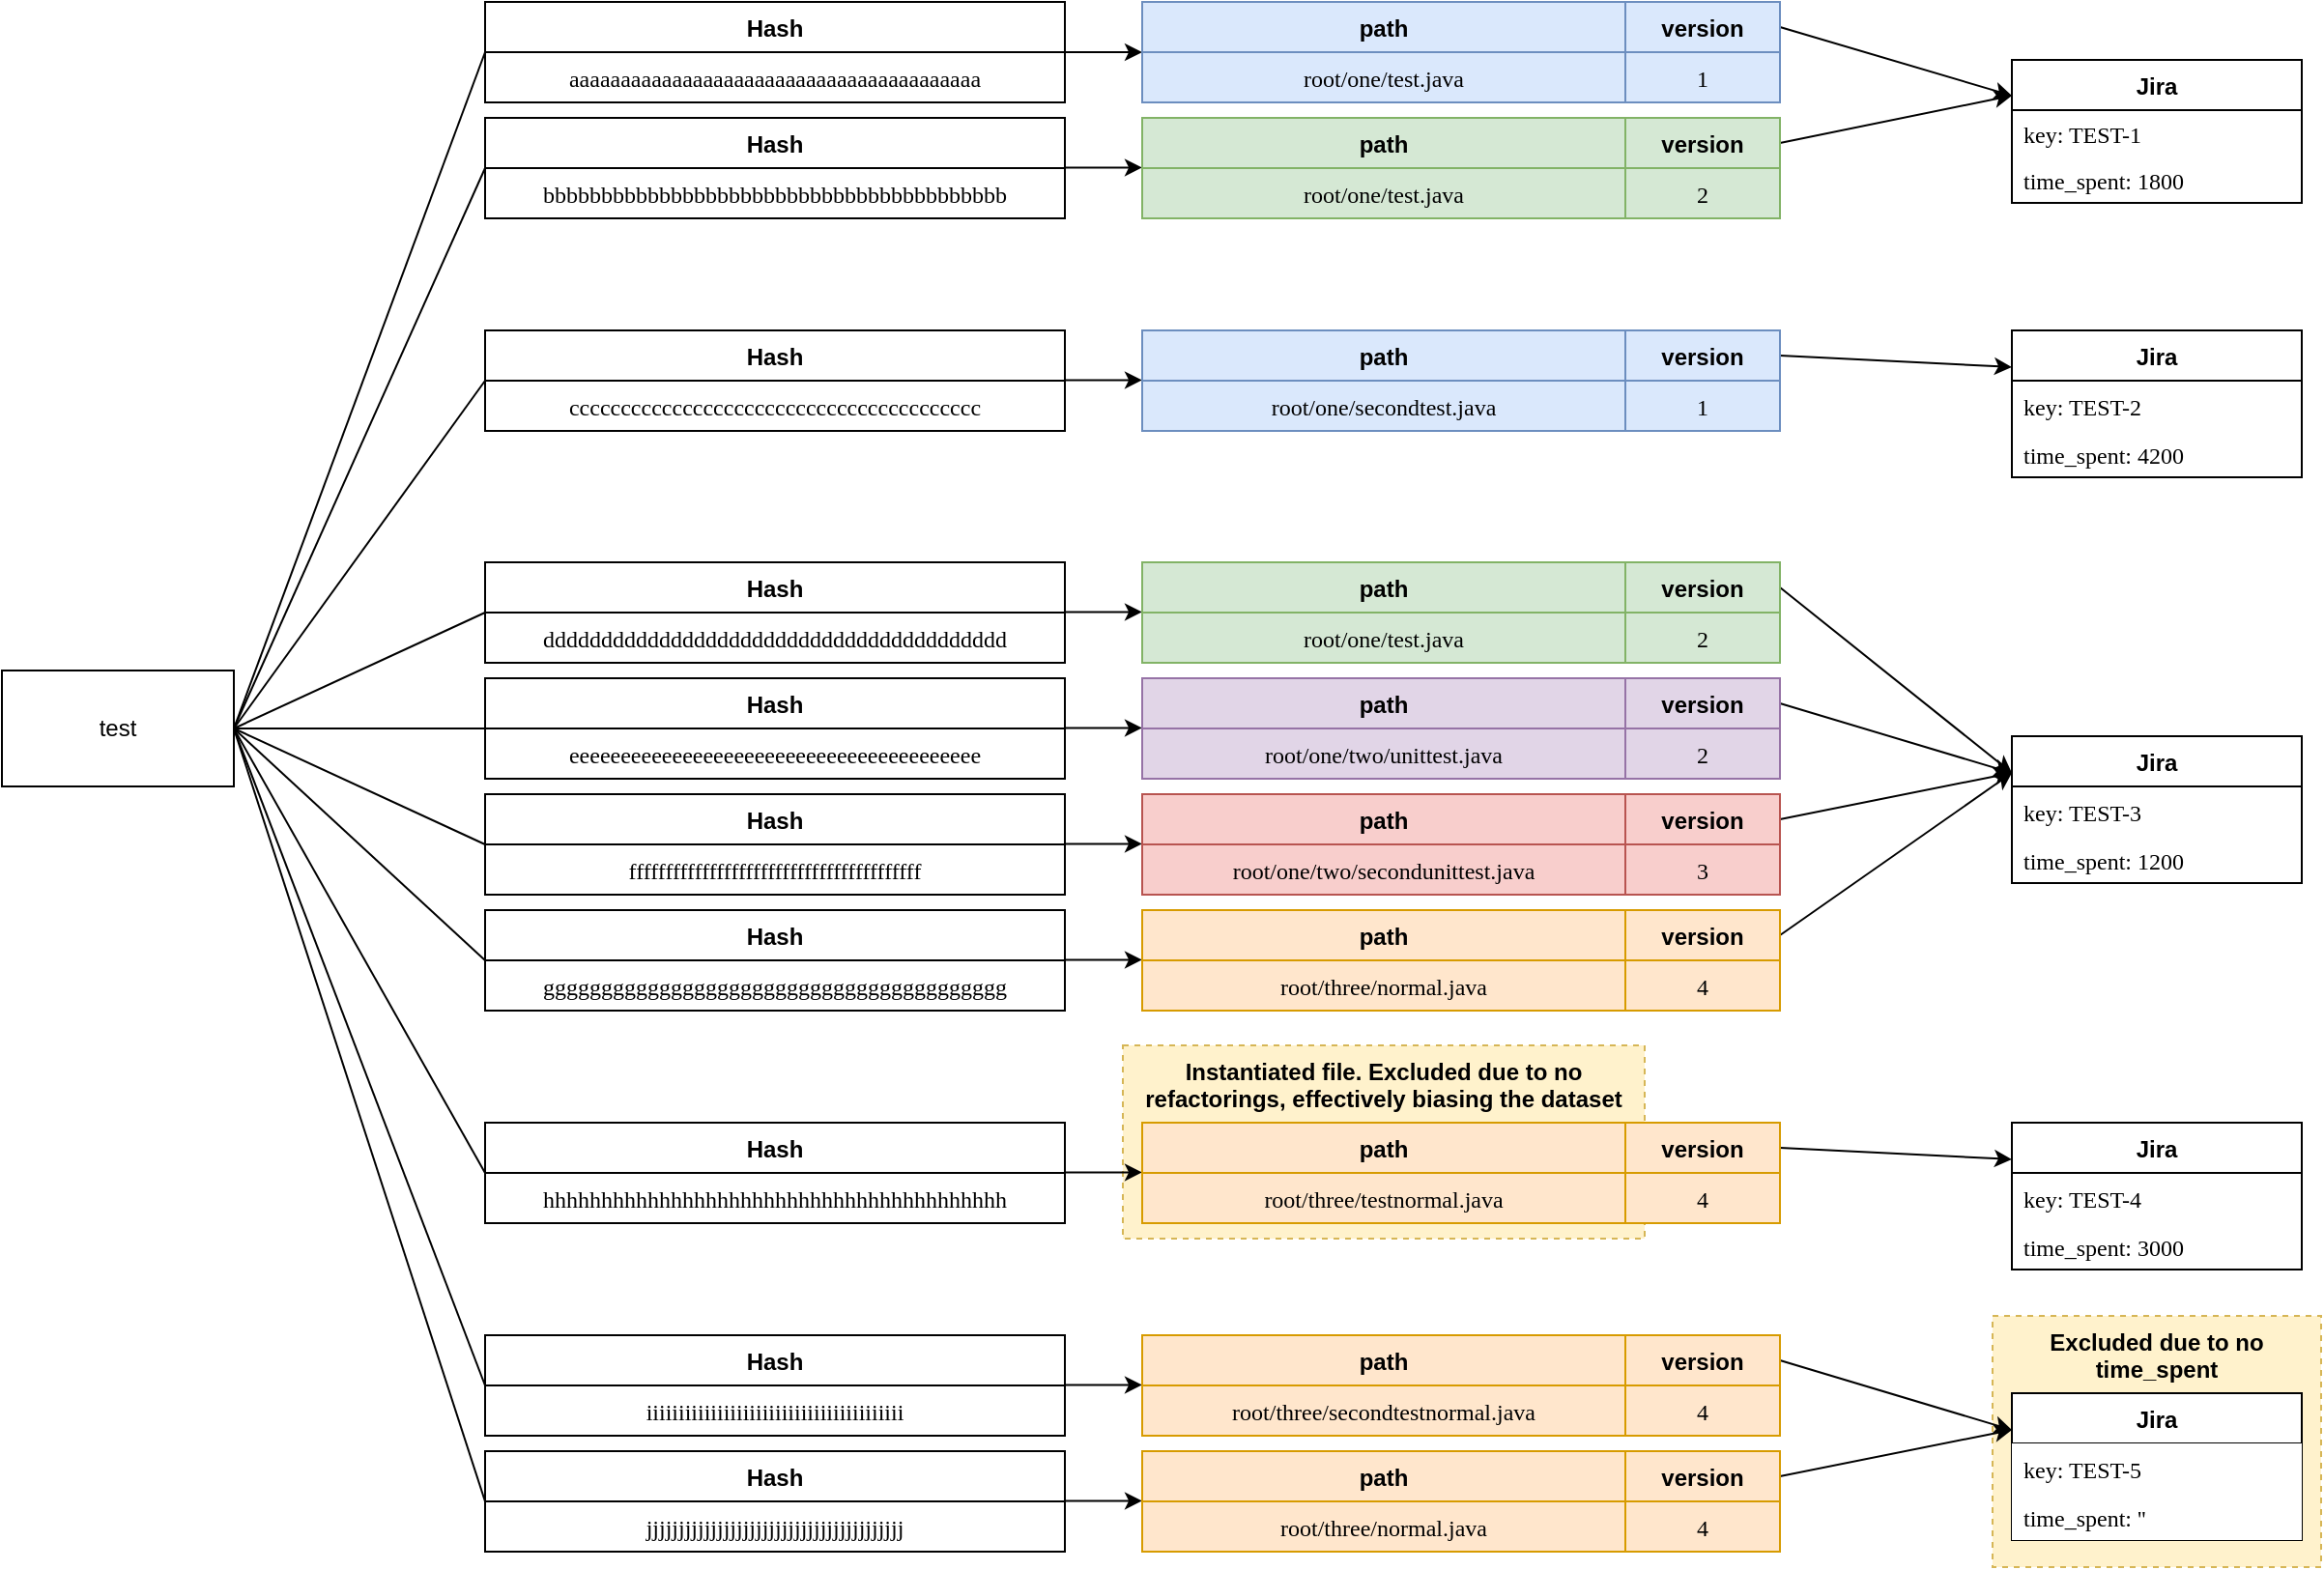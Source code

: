 <mxfile version="15.7.3" type="device"><diagram id="1tXlrHut49Q7dncMnTPr" name="Page-1"><mxGraphModel dx="1178" dy="727" grid="1" gridSize="10" guides="1" tooltips="1" connect="1" arrows="1" fold="1" page="1" pageScale="1" pageWidth="850" pageHeight="1100" math="0" shadow="0"><root><mxCell id="0"/><mxCell id="1" parent="0"/><mxCell id="xzhzoaCqUGkXAWur-N85-2" value="Excluded due to no time_spent" style="rounded=0;whiteSpace=wrap;html=1;fillColor=#FFF2CC;strokeColor=#d6b656;dashed=1;align=center;verticalAlign=top;fontStyle=1" parent="1" vertex="1"><mxGeometry x="1070" y="720" width="170" height="130" as="geometry"/></mxCell><mxCell id="r7bZkNJARgou0u0egtu1-1" value="Hash" style="swimlane;fontStyle=1;align=center;verticalAlign=top;childLayout=stackLayout;horizontal=1;startSize=26;horizontalStack=0;resizeParent=1;resizeParentMax=0;resizeLast=0;collapsible=1;marginBottom=0;fontFamily=Helvetica;" parent="1" vertex="1"><mxGeometry x="290" y="40" width="300" height="52" as="geometry"/></mxCell><mxCell id="r7bZkNJARgou0u0egtu1-2" value="aaaaaaaaaaaaaaaaaaaaaaaaaaaaaaaaaaaaaaaa" style="text;strokeColor=none;fillColor=none;align=center;verticalAlign=top;spacingLeft=4;spacingRight=4;overflow=hidden;rotatable=0;points=[[0,0.5],[1,0.5]];portConstraint=eastwest;fontFamily=Lucida Console;" parent="r7bZkNJARgou0u0egtu1-1" vertex="1"><mxGeometry y="26" width="300" height="26" as="geometry"/></mxCell><mxCell id="r7bZkNJARgou0u0egtu1-5" value="Hash" style="swimlane;fontStyle=1;align=center;verticalAlign=top;childLayout=stackLayout;horizontal=1;startSize=26;horizontalStack=0;resizeParent=1;resizeParentMax=0;resizeLast=0;collapsible=1;marginBottom=0;fontFamily=Helvetica;" parent="1" vertex="1"><mxGeometry x="290" y="100" width="300" height="52" as="geometry"/></mxCell><mxCell id="r7bZkNJARgou0u0egtu1-6" value="bbbbbbbbbbbbbbbbbbbbbbbbbbbbbbbbbbbbbbbb" style="text;strokeColor=none;fillColor=none;align=center;verticalAlign=top;spacingLeft=4;spacingRight=4;overflow=hidden;rotatable=0;points=[[0,0.5],[1,0.5]];portConstraint=eastwest;fontFamily=Lucida Console;" parent="r7bZkNJARgou0u0egtu1-5" vertex="1"><mxGeometry y="26" width="300" height="26" as="geometry"/></mxCell><mxCell id="r7bZkNJARgou0u0egtu1-7" value="Hash" style="swimlane;fontStyle=1;align=center;verticalAlign=top;childLayout=stackLayout;horizontal=1;startSize=26;horizontalStack=0;resizeParent=1;resizeParentMax=0;resizeLast=0;collapsible=1;marginBottom=0;fontFamily=Helvetica;" parent="1" vertex="1"><mxGeometry x="290" y="210" width="300" height="52" as="geometry"/></mxCell><mxCell id="r7bZkNJARgou0u0egtu1-8" value="cccccccccccccccccccccccccccccccccccccccc" style="text;strokeColor=none;fillColor=none;align=center;verticalAlign=top;spacingLeft=4;spacingRight=4;overflow=hidden;rotatable=0;points=[[0,0.5],[1,0.5]];portConstraint=eastwest;fontFamily=Lucida Console;" parent="r7bZkNJARgou0u0egtu1-7" vertex="1"><mxGeometry y="26" width="300" height="26" as="geometry"/></mxCell><mxCell id="r7bZkNJARgou0u0egtu1-9" value="Hash" style="swimlane;fontStyle=1;align=center;verticalAlign=top;childLayout=stackLayout;horizontal=1;startSize=26;horizontalStack=0;resizeParent=1;resizeParentMax=0;resizeLast=0;collapsible=1;marginBottom=0;fontFamily=Helvetica;" parent="1" vertex="1"><mxGeometry x="290" y="330" width="300" height="52" as="geometry"/></mxCell><mxCell id="r7bZkNJARgou0u0egtu1-10" value="dddddddddddddddddddddddddddddddddddddddd" style="text;strokeColor=none;fillColor=none;align=center;verticalAlign=top;spacingLeft=4;spacingRight=4;overflow=hidden;rotatable=0;points=[[0,0.5],[1,0.5]];portConstraint=eastwest;fontFamily=Lucida Console;" parent="r7bZkNJARgou0u0egtu1-9" vertex="1"><mxGeometry y="26" width="300" height="26" as="geometry"/></mxCell><mxCell id="r7bZkNJARgou0u0egtu1-11" value="Hash" style="swimlane;fontStyle=1;align=center;verticalAlign=top;childLayout=stackLayout;horizontal=1;startSize=26;horizontalStack=0;resizeParent=1;resizeParentMax=0;resizeLast=0;collapsible=1;marginBottom=0;fontFamily=Helvetica;" parent="1" vertex="1"><mxGeometry x="290" y="390" width="300" height="52" as="geometry"/></mxCell><mxCell id="r7bZkNJARgou0u0egtu1-12" value="eeeeeeeeeeeeeeeeeeeeeeeeeeeeeeeeeeeeeeee" style="text;strokeColor=none;fillColor=none;align=center;verticalAlign=top;spacingLeft=4;spacingRight=4;overflow=hidden;rotatable=0;points=[[0,0.5],[1,0.5]];portConstraint=eastwest;fontFamily=Lucida Console;" parent="r7bZkNJARgou0u0egtu1-11" vertex="1"><mxGeometry y="26" width="300" height="26" as="geometry"/></mxCell><mxCell id="r7bZkNJARgou0u0egtu1-13" value="Hash" style="swimlane;fontStyle=1;align=center;verticalAlign=top;childLayout=stackLayout;horizontal=1;startSize=26;horizontalStack=0;resizeParent=1;resizeParentMax=0;resizeLast=0;collapsible=1;marginBottom=0;fontFamily=Helvetica;" parent="1" vertex="1"><mxGeometry x="290" y="450" width="300" height="52" as="geometry"/></mxCell><mxCell id="r7bZkNJARgou0u0egtu1-14" value="ffffffffffffffffffffffffffffffffffffffff" style="text;strokeColor=none;fillColor=none;align=center;verticalAlign=top;spacingLeft=4;spacingRight=4;overflow=hidden;rotatable=0;points=[[0,0.5],[1,0.5]];portConstraint=eastwest;fontFamily=Lucida Console;" parent="r7bZkNJARgou0u0egtu1-13" vertex="1"><mxGeometry y="26" width="300" height="26" as="geometry"/></mxCell><mxCell id="r7bZkNJARgou0u0egtu1-15" value="Hash" style="swimlane;fontStyle=1;align=center;verticalAlign=top;childLayout=stackLayout;horizontal=1;startSize=26;horizontalStack=0;resizeParent=1;resizeParentMax=0;resizeLast=0;collapsible=1;marginBottom=0;fontFamily=Helvetica;" parent="1" vertex="1"><mxGeometry x="290" y="510" width="300" height="52" as="geometry"/></mxCell><mxCell id="r7bZkNJARgou0u0egtu1-16" value="gggggggggggggggggggggggggggggggggggggggg" style="text;strokeColor=none;fillColor=none;align=center;verticalAlign=top;spacingLeft=4;spacingRight=4;overflow=hidden;rotatable=0;points=[[0,0.5],[1,0.5]];portConstraint=eastwest;fontFamily=Lucida Console;" parent="r7bZkNJARgou0u0egtu1-15" vertex="1"><mxGeometry y="26" width="300" height="26" as="geometry"/></mxCell><mxCell id="r7bZkNJARgou0u0egtu1-17" value="Hash" style="swimlane;fontStyle=1;align=center;verticalAlign=top;childLayout=stackLayout;horizontal=1;startSize=26;horizontalStack=0;resizeParent=1;resizeParentMax=0;resizeLast=0;collapsible=1;marginBottom=0;fontFamily=Helvetica;" parent="1" vertex="1"><mxGeometry x="290" y="620" width="300" height="52" as="geometry"/></mxCell><mxCell id="r7bZkNJARgou0u0egtu1-18" value="hhhhhhhhhhhhhhhhhhhhhhhhhhhhhhhhhhhhhhhh" style="text;strokeColor=none;fillColor=none;align=center;verticalAlign=top;spacingLeft=4;spacingRight=4;overflow=hidden;rotatable=0;points=[[0,0.5],[1,0.5]];portConstraint=eastwest;fontFamily=Lucida Console;" parent="r7bZkNJARgou0u0egtu1-17" vertex="1"><mxGeometry y="26" width="300" height="26" as="geometry"/></mxCell><mxCell id="r7bZkNJARgou0u0egtu1-19" value="Hash" style="swimlane;fontStyle=1;align=center;verticalAlign=top;childLayout=stackLayout;horizontal=1;startSize=26;horizontalStack=0;resizeParent=1;resizeParentMax=0;resizeLast=0;collapsible=1;marginBottom=0;fontFamily=Helvetica;" parent="1" vertex="1"><mxGeometry x="290" y="730" width="300" height="52" as="geometry"/></mxCell><mxCell id="r7bZkNJARgou0u0egtu1-20" value="iiiiiiiiiiiiiiiiiiiiiiiiiiiiiiiiiiiiiiii" style="text;strokeColor=none;fillColor=none;align=center;verticalAlign=top;spacingLeft=4;spacingRight=4;overflow=hidden;rotatable=0;points=[[0,0.5],[1,0.5]];portConstraint=eastwest;fontFamily=Lucida Console;" parent="r7bZkNJARgou0u0egtu1-19" vertex="1"><mxGeometry y="26" width="300" height="26" as="geometry"/></mxCell><mxCell id="r7bZkNJARgou0u0egtu1-21" value="Hash" style="swimlane;fontStyle=1;align=center;verticalAlign=top;childLayout=stackLayout;horizontal=1;startSize=26;horizontalStack=0;resizeParent=1;resizeParentMax=0;resizeLast=0;collapsible=1;marginBottom=0;fontFamily=Helvetica;" parent="1" vertex="1"><mxGeometry x="290" y="790" width="300" height="52" as="geometry"/></mxCell><mxCell id="r7bZkNJARgou0u0egtu1-22" value="jjjjjjjjjjjjjjjjjjjjjjjjjjjjjjjjjjjjjjjj" style="text;strokeColor=none;fillColor=none;align=center;verticalAlign=top;spacingLeft=4;spacingRight=4;overflow=hidden;rotatable=0;points=[[0,0.5],[1,0.5]];portConstraint=eastwest;fontFamily=Lucida Console;" parent="r7bZkNJARgou0u0egtu1-21" vertex="1"><mxGeometry y="26" width="300" height="26" as="geometry"/></mxCell><mxCell id="r7bZkNJARgou0u0egtu1-23" value="test" style="rounded=0;whiteSpace=wrap;html=1;fontFamily=Helvetica;" parent="1" vertex="1"><mxGeometry x="40" y="386" width="120" height="60" as="geometry"/></mxCell><mxCell id="r7bZkNJARgou0u0egtu1-24" value="" style="endArrow=none;html=1;rounded=0;fontFamily=Helvetica;entryX=0;entryY=0.5;entryDx=0;entryDy=0;exitX=1;exitY=0.5;exitDx=0;exitDy=0;" parent="1" source="r7bZkNJARgou0u0egtu1-23" target="r7bZkNJARgou0u0egtu1-1" edge="1"><mxGeometry width="50" height="50" relative="1" as="geometry"><mxPoint x="150" y="300" as="sourcePoint"/><mxPoint x="200" y="250" as="targetPoint"/></mxGeometry></mxCell><mxCell id="r7bZkNJARgou0u0egtu1-25" value="" style="endArrow=none;html=1;rounded=0;fontFamily=Helvetica;exitX=1;exitY=0.5;exitDx=0;exitDy=0;entryX=0;entryY=0.5;entryDx=0;entryDy=0;" parent="1" source="r7bZkNJARgou0u0egtu1-23" target="r7bZkNJARgou0u0egtu1-5" edge="1"><mxGeometry width="50" height="50" relative="1" as="geometry"><mxPoint x="160" y="310" as="sourcePoint"/><mxPoint x="270" y="139" as="targetPoint"/></mxGeometry></mxCell><mxCell id="r7bZkNJARgou0u0egtu1-26" value="" style="endArrow=none;html=1;rounded=0;fontFamily=Helvetica;exitX=1;exitY=0.5;exitDx=0;exitDy=0;entryX=0;entryY=0.5;entryDx=0;entryDy=0;" parent="1" source="r7bZkNJARgou0u0egtu1-23" target="r7bZkNJARgou0u0egtu1-7" edge="1"><mxGeometry width="50" height="50" relative="1" as="geometry"><mxPoint x="163" y="322.98" as="sourcePoint"/><mxPoint x="300" y="136" as="targetPoint"/></mxGeometry></mxCell><mxCell id="r7bZkNJARgou0u0egtu1-27" value="" style="endArrow=none;html=1;rounded=0;fontFamily=Helvetica;exitX=1;exitY=0.5;exitDx=0;exitDy=0;entryX=0;entryY=0.5;entryDx=0;entryDy=0;" parent="1" source="r7bZkNJARgou0u0egtu1-23" target="r7bZkNJARgou0u0egtu1-9" edge="1"><mxGeometry width="50" height="50" relative="1" as="geometry"><mxPoint x="160" y="330" as="sourcePoint"/><mxPoint x="300" y="196" as="targetPoint"/></mxGeometry></mxCell><mxCell id="r7bZkNJARgou0u0egtu1-28" value="" style="endArrow=none;html=1;rounded=0;fontFamily=Helvetica;exitX=1;exitY=0.5;exitDx=0;exitDy=0;entryX=0;entryY=0.5;entryDx=0;entryDy=0;" parent="1" source="r7bZkNJARgou0u0egtu1-23" target="r7bZkNJARgou0u0egtu1-11" edge="1"><mxGeometry width="50" height="50" relative="1" as="geometry"><mxPoint x="170" y="340" as="sourcePoint"/><mxPoint x="300" y="256" as="targetPoint"/></mxGeometry></mxCell><mxCell id="r7bZkNJARgou0u0egtu1-29" value="" style="endArrow=none;html=1;rounded=0;fontFamily=Helvetica;exitX=1;exitY=0.5;exitDx=0;exitDy=0;entryX=0;entryY=0.5;entryDx=0;entryDy=0;" parent="1" source="r7bZkNJARgou0u0egtu1-23" target="r7bZkNJARgou0u0egtu1-13" edge="1"><mxGeometry width="50" height="50" relative="1" as="geometry"><mxPoint x="180" y="350" as="sourcePoint"/><mxPoint x="300" y="316" as="targetPoint"/></mxGeometry></mxCell><mxCell id="r7bZkNJARgou0u0egtu1-30" value="" style="endArrow=none;html=1;rounded=0;fontFamily=Helvetica;exitX=1;exitY=0.5;exitDx=0;exitDy=0;entryX=0;entryY=0.5;entryDx=0;entryDy=0;" parent="1" source="r7bZkNJARgou0u0egtu1-23" target="r7bZkNJARgou0u0egtu1-15" edge="1"><mxGeometry width="50" height="50" relative="1" as="geometry"><mxPoint x="190" y="360" as="sourcePoint"/><mxPoint x="300" y="376" as="targetPoint"/></mxGeometry></mxCell><mxCell id="r7bZkNJARgou0u0egtu1-31" value="" style="endArrow=none;html=1;rounded=0;fontFamily=Helvetica;exitX=1;exitY=0.5;exitDx=0;exitDy=0;entryX=0;entryY=0.5;entryDx=0;entryDy=0;" parent="1" source="r7bZkNJARgou0u0egtu1-23" target="r7bZkNJARgou0u0egtu1-17" edge="1"><mxGeometry width="50" height="50" relative="1" as="geometry"><mxPoint x="200" y="370" as="sourcePoint"/><mxPoint x="300" y="436" as="targetPoint"/></mxGeometry></mxCell><mxCell id="r7bZkNJARgou0u0egtu1-32" value="" style="endArrow=none;html=1;rounded=0;fontFamily=Helvetica;exitX=1;exitY=0.5;exitDx=0;exitDy=0;entryX=0;entryY=0.5;entryDx=0;entryDy=0;" parent="1" source="r7bZkNJARgou0u0egtu1-23" target="r7bZkNJARgou0u0egtu1-19" edge="1"><mxGeometry width="50" height="50" relative="1" as="geometry"><mxPoint x="210" y="380" as="sourcePoint"/><mxPoint x="300" y="496" as="targetPoint"/></mxGeometry></mxCell><mxCell id="r7bZkNJARgou0u0egtu1-33" value="" style="endArrow=none;html=1;rounded=0;fontFamily=Helvetica;exitX=1;exitY=0.5;exitDx=0;exitDy=0;entryX=0;entryY=0.5;entryDx=0;entryDy=0;" parent="1" source="r7bZkNJARgou0u0egtu1-23" target="r7bZkNJARgou0u0egtu1-21" edge="1"><mxGeometry width="50" height="50" relative="1" as="geometry"><mxPoint x="220" y="390" as="sourcePoint"/><mxPoint x="300" y="560" as="targetPoint"/></mxGeometry></mxCell><mxCell id="xzhzoaCqUGkXAWur-N85-1" value="Instantiated file. Excluded due to no refactorings, effectively biasing the dataset" style="rounded=0;whiteSpace=wrap;html=1;fillColor=#FFF2CC;strokeColor=#d6b656;dashed=1;align=center;verticalAlign=top;fontStyle=1" parent="1" vertex="1"><mxGeometry x="620" y="580" width="270" height="100" as="geometry"/></mxCell><mxCell id="r7bZkNJARgou0u0egtu1-58" value="" style="endArrow=classic;html=1;rounded=0;fontFamily=Helvetica;entryX=0;entryY=0.5;entryDx=0;entryDy=0;exitX=1;exitY=0.5;exitDx=0;exitDy=0;endFill=1;" parent="1" source="r7bZkNJARgou0u0egtu1-1" target="r7bZkNJARgou0u0egtu1-34" edge="1"><mxGeometry width="50" height="50" relative="1" as="geometry"><mxPoint x="600" y="60" as="sourcePoint"/><mxPoint x="620" y="60" as="targetPoint"/></mxGeometry></mxCell><mxCell id="r7bZkNJARgou0u0egtu1-59" value="" style="endArrow=classic;html=1;rounded=0;fontFamily=Helvetica;entryX=0;entryY=0.5;entryDx=0;entryDy=0;exitX=1;exitY=0.5;exitDx=0;exitDy=0;endFill=1;" parent="1" edge="1"><mxGeometry width="50" height="50" relative="1" as="geometry"><mxPoint x="590" y="125.71" as="sourcePoint"/><mxPoint x="630" y="125.71" as="targetPoint"/></mxGeometry></mxCell><mxCell id="r7bZkNJARgou0u0egtu1-60" value="" style="endArrow=classic;html=1;rounded=0;fontFamily=Helvetica;entryX=0;entryY=0.5;entryDx=0;entryDy=0;exitX=1;exitY=0.5;exitDx=0;exitDy=0;endFill=1;" parent="1" edge="1"><mxGeometry width="50" height="50" relative="1" as="geometry"><mxPoint x="590" y="235.71" as="sourcePoint"/><mxPoint x="630" y="235.71" as="targetPoint"/></mxGeometry></mxCell><mxCell id="r7bZkNJARgou0u0egtu1-61" value="" style="endArrow=classic;html=1;rounded=0;fontFamily=Helvetica;entryX=0;entryY=0.5;entryDx=0;entryDy=0;exitX=1;exitY=0.5;exitDx=0;exitDy=0;endFill=1;" parent="1" edge="1"><mxGeometry width="50" height="50" relative="1" as="geometry"><mxPoint x="590" y="355.71" as="sourcePoint"/><mxPoint x="630" y="355.71" as="targetPoint"/></mxGeometry></mxCell><mxCell id="r7bZkNJARgou0u0egtu1-62" value="" style="endArrow=classic;html=1;rounded=0;fontFamily=Helvetica;entryX=0;entryY=0.5;entryDx=0;entryDy=0;exitX=1;exitY=0.5;exitDx=0;exitDy=0;endFill=1;" parent="1" edge="1"><mxGeometry width="50" height="50" relative="1" as="geometry"><mxPoint x="590" y="415.71" as="sourcePoint"/><mxPoint x="630" y="415.71" as="targetPoint"/></mxGeometry></mxCell><mxCell id="r7bZkNJARgou0u0egtu1-63" value="" style="endArrow=classic;html=1;rounded=0;fontFamily=Helvetica;entryX=0;entryY=0.5;entryDx=0;entryDy=0;exitX=1;exitY=0.5;exitDx=0;exitDy=0;endFill=1;" parent="1" edge="1"><mxGeometry width="50" height="50" relative="1" as="geometry"><mxPoint x="590" y="475.71" as="sourcePoint"/><mxPoint x="630" y="475.71" as="targetPoint"/></mxGeometry></mxCell><mxCell id="r7bZkNJARgou0u0egtu1-64" value="" style="endArrow=classic;html=1;rounded=0;fontFamily=Helvetica;entryX=0;entryY=0.5;entryDx=0;entryDy=0;exitX=1;exitY=0.5;exitDx=0;exitDy=0;endFill=1;" parent="1" edge="1"><mxGeometry width="50" height="50" relative="1" as="geometry"><mxPoint x="590" y="535.71" as="sourcePoint"/><mxPoint x="630" y="535.71" as="targetPoint"/></mxGeometry></mxCell><mxCell id="r7bZkNJARgou0u0egtu1-65" value="" style="endArrow=classic;html=1;rounded=0;fontFamily=Helvetica;entryX=0;entryY=0.5;entryDx=0;entryDy=0;exitX=1;exitY=0.5;exitDx=0;exitDy=0;endFill=1;" parent="1" edge="1"><mxGeometry width="50" height="50" relative="1" as="geometry"><mxPoint x="590" y="645.71" as="sourcePoint"/><mxPoint x="630" y="645.71" as="targetPoint"/></mxGeometry></mxCell><mxCell id="r7bZkNJARgou0u0egtu1-66" value="" style="endArrow=classic;html=1;rounded=0;fontFamily=Helvetica;entryX=0;entryY=0.5;entryDx=0;entryDy=0;exitX=1;exitY=0.5;exitDx=0;exitDy=0;endFill=1;" parent="1" edge="1"><mxGeometry width="50" height="50" relative="1" as="geometry"><mxPoint x="590" y="755.71" as="sourcePoint"/><mxPoint x="630" y="755.71" as="targetPoint"/></mxGeometry></mxCell><mxCell id="r7bZkNJARgou0u0egtu1-67" value="" style="endArrow=classic;html=1;rounded=0;fontFamily=Helvetica;entryX=0;entryY=0.5;entryDx=0;entryDy=0;exitX=1;exitY=0.5;exitDx=0;exitDy=0;endFill=1;" parent="1" edge="1"><mxGeometry width="50" height="50" relative="1" as="geometry"><mxPoint x="590" y="815.71" as="sourcePoint"/><mxPoint x="630" y="815.71" as="targetPoint"/></mxGeometry></mxCell><mxCell id="r7bZkNJARgou0u0egtu1-68" value="Jira" style="swimlane;fontStyle=1;align=center;verticalAlign=top;childLayout=stackLayout;horizontal=1;startSize=26;horizontalStack=0;resizeParent=1;resizeParentMax=0;resizeLast=0;collapsible=1;marginBottom=0;fontFamily=Helvetica;" parent="1" vertex="1"><mxGeometry x="1080" y="70" width="150" height="74" as="geometry"/></mxCell><mxCell id="r7bZkNJARgou0u0egtu1-69" value="key: TEST-1" style="text;strokeColor=none;fillColor=none;align=left;verticalAlign=middle;spacingLeft=4;spacingRight=4;overflow=hidden;rotatable=0;points=[[0,0.5],[1,0.5]];portConstraint=eastwest;fontFamily=Lucida Console;" parent="r7bZkNJARgou0u0egtu1-68" vertex="1"><mxGeometry y="26" width="150" height="24" as="geometry"/></mxCell><mxCell id="xzhzoaCqUGkXAWur-N85-10" value="time_spent: 1800" style="text;strokeColor=none;fillColor=none;align=left;verticalAlign=middle;spacingLeft=4;spacingRight=4;overflow=hidden;rotatable=0;points=[[0,0.5],[1,0.5]];portConstraint=eastwest;fontFamily=Lucida Console;" parent="r7bZkNJARgou0u0egtu1-68" vertex="1"><mxGeometry y="50" width="150" height="24" as="geometry"/></mxCell><mxCell id="r7bZkNJARgou0u0egtu1-79" value="" style="endArrow=classic;html=1;rounded=0;fontFamily=Helvetica;entryX=0;entryY=0.25;entryDx=0;entryDy=0;exitX=1;exitY=0.25;exitDx=0;exitDy=0;endFill=1;" parent="1" source="p3HmCkNVJ4SCeLgYKKYr-1" target="r7bZkNJARgou0u0egtu1-68" edge="1"><mxGeometry width="50" height="50" relative="1" as="geometry"><mxPoint x="930" y="39.43" as="sourcePoint"/><mxPoint x="970" y="39.43" as="targetPoint"/></mxGeometry></mxCell><mxCell id="r7bZkNJARgou0u0egtu1-80" value="" style="endArrow=classic;html=1;rounded=0;fontFamily=Helvetica;entryX=0;entryY=0.25;entryDx=0;entryDy=0;exitX=1;exitY=0.25;exitDx=0;exitDy=0;endFill=1;" parent="1" source="p3HmCkNVJ4SCeLgYKKYr-3" target="r7bZkNJARgou0u0egtu1-68" edge="1"><mxGeometry width="50" height="50" relative="1" as="geometry"><mxPoint x="890" y="132" as="sourcePoint"/><mxPoint x="950" y="172" as="targetPoint"/></mxGeometry></mxCell><mxCell id="r7bZkNJARgou0u0egtu1-81" value="" style="endArrow=classic;html=1;rounded=0;fontFamily=Helvetica;entryX=0;entryY=0.25;entryDx=0;entryDy=0;endFill=1;exitX=1;exitY=0.25;exitDx=0;exitDy=0;" parent="1" source="p3HmCkNVJ4SCeLgYKKYr-21" target="r7bZkNJARgou0u0egtu1-70" edge="1"><mxGeometry width="50" height="50" relative="1" as="geometry"><mxPoint x="1100" y="220" as="sourcePoint"/><mxPoint x="950.84" y="183.29" as="targetPoint"/></mxGeometry></mxCell><mxCell id="r7bZkNJARgou0u0egtu1-82" value="" style="endArrow=classic;html=1;rounded=0;fontFamily=Helvetica;entryX=0;entryY=0.25;entryDx=0;entryDy=0;exitX=1;exitY=0.25;exitDx=0;exitDy=0;endFill=1;" parent="1" source="p3HmCkNVJ4SCeLgYKKYr-6" target="r7bZkNJARgou0u0egtu1-72" edge="1"><mxGeometry width="50" height="50" relative="1" as="geometry"><mxPoint x="890" y="306.0" as="sourcePoint"/><mxPoint x="950" y="309" as="targetPoint"/></mxGeometry></mxCell><mxCell id="r7bZkNJARgou0u0egtu1-83" value="" style="endArrow=classic;html=1;rounded=0;fontFamily=Helvetica;endFill=1;exitX=1;exitY=0.25;exitDx=0;exitDy=0;entryX=0;entryY=0.25;entryDx=0;entryDy=0;" parent="1" source="p3HmCkNVJ4SCeLgYKKYr-8" target="r7bZkNJARgou0u0egtu1-72" edge="1"><mxGeometry width="50" height="50" relative="1" as="geometry"><mxPoint x="1130" y="370" as="sourcePoint"/><mxPoint x="1200" y="400" as="targetPoint"/></mxGeometry></mxCell><mxCell id="r7bZkNJARgou0u0egtu1-84" value="" style="endArrow=classic;html=1;rounded=0;fontFamily=Helvetica;endFill=1;exitX=1;exitY=0.25;exitDx=0;exitDy=0;entryX=0;entryY=0.25;entryDx=0;entryDy=0;" parent="1" source="p3HmCkNVJ4SCeLgYKKYr-10" target="r7bZkNJARgou0u0egtu1-72" edge="1"><mxGeometry width="50" height="50" relative="1" as="geometry"><mxPoint x="1090" y="406" as="sourcePoint"/><mxPoint x="1160" y="426" as="targetPoint"/></mxGeometry></mxCell><mxCell id="r7bZkNJARgou0u0egtu1-85" value="" style="endArrow=classic;html=1;rounded=0;fontFamily=Helvetica;endFill=1;exitX=1;exitY=0.25;exitDx=0;exitDy=0;entryX=0;entryY=0.25;entryDx=0;entryDy=0;" parent="1" source="p3HmCkNVJ4SCeLgYKKYr-12" target="r7bZkNJARgou0u0egtu1-72" edge="1"><mxGeometry width="50" height="50" relative="1" as="geometry"><mxPoint x="910" y="440" as="sourcePoint"/><mxPoint x="980" y="460" as="targetPoint"/></mxGeometry></mxCell><mxCell id="r7bZkNJARgou0u0egtu1-88" value="" style="endArrow=classic;html=1;rounded=0;fontFamily=Helvetica;endFill=1;entryX=0;entryY=0.25;entryDx=0;entryDy=0;exitX=1;exitY=0.25;exitDx=0;exitDy=0;" parent="1" source="p3HmCkNVJ4SCeLgYKKYr-14" target="r7bZkNJARgou0u0egtu1-74" edge="1"><mxGeometry width="50" height="50" relative="1" as="geometry"><mxPoint x="1040" y="640" as="sourcePoint"/><mxPoint x="951.08" y="515.138" as="targetPoint"/></mxGeometry></mxCell><mxCell id="r7bZkNJARgou0u0egtu1-89" value="" style="endArrow=classic;html=1;rounded=0;fontFamily=Helvetica;endFill=1;exitX=1;exitY=0.25;exitDx=0;exitDy=0;entryX=0;entryY=0.25;entryDx=0;entryDy=0;" parent="1" source="p3HmCkNVJ4SCeLgYKKYr-16" target="r7bZkNJARgou0u0egtu1-76" edge="1"><mxGeometry width="50" height="50" relative="1" as="geometry"><mxPoint x="890" y="706.0" as="sourcePoint"/><mxPoint x="960" y="740" as="targetPoint"/></mxGeometry></mxCell><mxCell id="r7bZkNJARgou0u0egtu1-90" value="" style="endArrow=classic;html=1;rounded=0;fontFamily=Helvetica;endFill=1;exitX=1;exitY=0.25;exitDx=0;exitDy=0;entryX=0;entryY=0.25;entryDx=0;entryDy=0;" parent="1" source="p3HmCkNVJ4SCeLgYKKYr-18" target="r7bZkNJARgou0u0egtu1-76" edge="1"><mxGeometry width="50" height="50" relative="1" as="geometry"><mxPoint x="890" y="766.0" as="sourcePoint"/><mxPoint x="970" y="750" as="targetPoint"/></mxGeometry></mxCell><mxCell id="r7bZkNJARgou0u0egtu1-70" value="Jira" style="swimlane;fontStyle=1;align=center;verticalAlign=top;childLayout=stackLayout;horizontal=1;startSize=26;horizontalStack=0;resizeParent=1;resizeParentMax=0;resizeLast=0;collapsible=1;marginBottom=0;fontFamily=Helvetica;" parent="1" vertex="1"><mxGeometry x="1080" y="210" width="150" height="76" as="geometry"/></mxCell><mxCell id="r7bZkNJARgou0u0egtu1-71" value="key: TEST-2" style="text;strokeColor=none;fillColor=none;align=left;verticalAlign=top;spacingLeft=4;spacingRight=4;overflow=hidden;rotatable=0;points=[[0,0.5],[1,0.5]];portConstraint=eastwest;fontFamily=Lucida Console;" parent="r7bZkNJARgou0u0egtu1-70" vertex="1"><mxGeometry y="26" width="150" height="26" as="geometry"/></mxCell><mxCell id="xzhzoaCqUGkXAWur-N85-11" value="time_spent: 4200" style="text;strokeColor=none;fillColor=none;align=left;verticalAlign=middle;spacingLeft=4;spacingRight=4;overflow=hidden;rotatable=0;points=[[0,0.5],[1,0.5]];portConstraint=eastwest;fontFamily=Lucida Console;" parent="r7bZkNJARgou0u0egtu1-70" vertex="1"><mxGeometry y="52" width="150" height="24" as="geometry"/></mxCell><mxCell id="r7bZkNJARgou0u0egtu1-72" value="Jira" style="swimlane;fontStyle=1;align=center;verticalAlign=top;childLayout=stackLayout;horizontal=1;startSize=26;horizontalStack=0;resizeParent=1;resizeParentMax=0;resizeLast=0;collapsible=1;marginBottom=0;fontFamily=Helvetica;" parent="1" vertex="1"><mxGeometry x="1080" y="420" width="150" height="76" as="geometry"/></mxCell><mxCell id="r7bZkNJARgou0u0egtu1-73" value="key: TEST-3" style="text;strokeColor=none;fillColor=none;align=left;verticalAlign=top;spacingLeft=4;spacingRight=4;overflow=hidden;rotatable=0;points=[[0,0.5],[1,0.5]];portConstraint=eastwest;fontFamily=Lucida Console;" parent="r7bZkNJARgou0u0egtu1-72" vertex="1"><mxGeometry y="26" width="150" height="26" as="geometry"/></mxCell><mxCell id="xzhzoaCqUGkXAWur-N85-12" value="time_spent: 1200" style="text;strokeColor=none;fillColor=none;align=left;verticalAlign=middle;spacingLeft=4;spacingRight=4;overflow=hidden;rotatable=0;points=[[0,0.5],[1,0.5]];portConstraint=eastwest;fontFamily=Lucida Console;" parent="r7bZkNJARgou0u0egtu1-72" vertex="1"><mxGeometry y="52" width="150" height="24" as="geometry"/></mxCell><mxCell id="r7bZkNJARgou0u0egtu1-74" value="Jira" style="swimlane;fontStyle=1;align=center;verticalAlign=top;childLayout=stackLayout;horizontal=1;startSize=26;horizontalStack=0;resizeParent=1;resizeParentMax=0;resizeLast=0;collapsible=1;marginBottom=0;fontFamily=Helvetica;" parent="1" vertex="1"><mxGeometry x="1080" y="620" width="150" height="76" as="geometry"/></mxCell><mxCell id="r7bZkNJARgou0u0egtu1-75" value="key: TEST-4" style="text;strokeColor=none;fillColor=none;align=left;verticalAlign=top;spacingLeft=4;spacingRight=4;overflow=hidden;rotatable=0;points=[[0,0.5],[1,0.5]];portConstraint=eastwest;fontFamily=Lucida Console;" parent="r7bZkNJARgou0u0egtu1-74" vertex="1"><mxGeometry y="26" width="150" height="26" as="geometry"/></mxCell><mxCell id="xzhzoaCqUGkXAWur-N85-13" value="time_spent: 3000" style="text;strokeColor=none;fillColor=none;align=left;verticalAlign=middle;spacingLeft=4;spacingRight=4;overflow=hidden;rotatable=0;points=[[0,0.5],[1,0.5]];portConstraint=eastwest;fontFamily=Lucida Console;" parent="r7bZkNJARgou0u0egtu1-74" vertex="1"><mxGeometry y="52" width="150" height="24" as="geometry"/></mxCell><mxCell id="r7bZkNJARgou0u0egtu1-76" value="Jira" style="swimlane;fontStyle=1;align=center;verticalAlign=top;childLayout=stackLayout;horizontal=1;startSize=26;horizontalStack=0;resizeParent=1;resizeParentMax=0;resizeLast=0;collapsible=1;marginBottom=0;fontFamily=Helvetica;" parent="1" vertex="1"><mxGeometry x="1080" y="760" width="150" height="76" as="geometry"/></mxCell><mxCell id="r7bZkNJARgou0u0egtu1-77" value="key: TEST-5" style="text;strokeColor=none;fillColor=default;align=left;verticalAlign=top;spacingLeft=4;spacingRight=4;overflow=hidden;rotatable=0;points=[[0,0.5],[1,0.5]];portConstraint=eastwest;fontFamily=Lucida Console;" parent="r7bZkNJARgou0u0egtu1-76" vertex="1"><mxGeometry y="26" width="150" height="26" as="geometry"/></mxCell><mxCell id="xzhzoaCqUGkXAWur-N85-14" value="time_spent: ''" style="text;strokeColor=none;fillColor=default;align=left;verticalAlign=middle;spacingLeft=4;spacingRight=4;overflow=hidden;rotatable=0;points=[[0,0.5],[1,0.5]];portConstraint=eastwest;fontFamily=Lucida Console;" parent="r7bZkNJARgou0u0egtu1-76" vertex="1"><mxGeometry y="52" width="150" height="24" as="geometry"/></mxCell><mxCell id="T_ex_I4EtVx8eMP2CCQM-109" value="" style="group" parent="1" vertex="1" connectable="0"><mxGeometry x="630" y="40" width="330" height="52" as="geometry"/></mxCell><mxCell id="r7bZkNJARgou0u0egtu1-34" value="path" style="swimlane;fontStyle=1;align=center;verticalAlign=top;childLayout=stackLayout;horizontal=1;startSize=26;horizontalStack=0;resizeParent=1;resizeParentMax=0;resizeLast=0;collapsible=1;marginBottom=0;fontFamily=Helvetica;fillColor=#dae8fc;strokeColor=#6c8ebf;" parent="T_ex_I4EtVx8eMP2CCQM-109" vertex="1"><mxGeometry width="250" height="52" as="geometry"/></mxCell><mxCell id="r7bZkNJARgou0u0egtu1-35" value="root/one/test.java" style="text;strokeColor=#6c8ebf;fillColor=#dae8fc;align=center;verticalAlign=top;spacingLeft=4;spacingRight=4;overflow=hidden;rotatable=0;points=[[0,0.5],[1,0.5]];portConstraint=eastwest;fontFamily=Lucida Console;" parent="r7bZkNJARgou0u0egtu1-34" vertex="1"><mxGeometry y="26" width="250" height="26" as="geometry"/></mxCell><mxCell id="p3HmCkNVJ4SCeLgYKKYr-1" value="version" style="swimlane;fontStyle=1;align=center;verticalAlign=top;childLayout=stackLayout;horizontal=1;startSize=26;horizontalStack=0;resizeParent=1;resizeParentMax=0;resizeLast=0;collapsible=1;marginBottom=0;fontFamily=Helvetica;fillColor=#dae8fc;strokeColor=#6c8ebf;" parent="T_ex_I4EtVx8eMP2CCQM-109" vertex="1"><mxGeometry x="250" width="80" height="52" as="geometry"/></mxCell><mxCell id="p3HmCkNVJ4SCeLgYKKYr-2" value="1" style="text;strokeColor=#6c8ebf;fillColor=#dae8fc;align=center;verticalAlign=top;spacingLeft=4;spacingRight=4;overflow=hidden;rotatable=0;points=[[0,0.5],[1,0.5]];portConstraint=eastwest;fontFamily=Lucida Console;" parent="p3HmCkNVJ4SCeLgYKKYr-1" vertex="1"><mxGeometry y="26" width="80" height="26" as="geometry"/></mxCell><mxCell id="T_ex_I4EtVx8eMP2CCQM-110" value="" style="group" parent="1" vertex="1" connectable="0"><mxGeometry x="630" y="100" width="330" height="52" as="geometry"/></mxCell><mxCell id="r7bZkNJARgou0u0egtu1-38" value="path" style="swimlane;fontStyle=1;align=center;verticalAlign=top;childLayout=stackLayout;horizontal=1;startSize=26;horizontalStack=0;resizeParent=1;resizeParentMax=0;resizeLast=0;collapsible=1;marginBottom=0;fontFamily=Helvetica;fillColor=#d5e8d4;strokeColor=#82b366;" parent="T_ex_I4EtVx8eMP2CCQM-110" vertex="1"><mxGeometry width="250" height="52" as="geometry"/></mxCell><mxCell id="r7bZkNJARgou0u0egtu1-39" value="root/one/test.java" style="text;strokeColor=#82b366;fillColor=#d5e8d4;align=center;verticalAlign=top;spacingLeft=4;spacingRight=4;overflow=hidden;rotatable=0;points=[[0,0.5],[1,0.5]];portConstraint=eastwest;fontFamily=Lucida Console;" parent="r7bZkNJARgou0u0egtu1-38" vertex="1"><mxGeometry y="26" width="250" height="26" as="geometry"/></mxCell><mxCell id="p3HmCkNVJ4SCeLgYKKYr-3" value="version" style="swimlane;fontStyle=1;align=center;verticalAlign=top;childLayout=stackLayout;horizontal=1;startSize=26;horizontalStack=0;resizeParent=1;resizeParentMax=0;resizeLast=0;collapsible=1;marginBottom=0;fontFamily=Helvetica;fillColor=#d5e8d4;strokeColor=#82b366;" parent="T_ex_I4EtVx8eMP2CCQM-110" vertex="1"><mxGeometry x="250" width="80" height="52" as="geometry"/></mxCell><mxCell id="p3HmCkNVJ4SCeLgYKKYr-4" value="2" style="text;strokeColor=#82b366;fillColor=#d5e8d4;align=center;verticalAlign=top;spacingLeft=4;spacingRight=4;overflow=hidden;rotatable=0;points=[[0,0.5],[1,0.5]];portConstraint=eastwest;fontFamily=Lucida Console;" parent="p3HmCkNVJ4SCeLgYKKYr-3" vertex="1"><mxGeometry y="26" width="80" height="26" as="geometry"/></mxCell><mxCell id="T_ex_I4EtVx8eMP2CCQM-111" value="" style="group;fillColor=#dae8fc;strokeColor=#6c8ebf;" parent="1" vertex="1" connectable="0"><mxGeometry x="630" y="210" width="330" height="52" as="geometry"/></mxCell><mxCell id="r7bZkNJARgou0u0egtu1-40" value="path" style="swimlane;fontStyle=1;align=center;verticalAlign=top;childLayout=stackLayout;horizontal=1;startSize=26;horizontalStack=0;resizeParent=1;resizeParentMax=0;resizeLast=0;collapsible=1;marginBottom=0;fontFamily=Helvetica;fillColor=#dae8fc;strokeColor=#6c8ebf;" parent="T_ex_I4EtVx8eMP2CCQM-111" vertex="1"><mxGeometry width="250" height="52" as="geometry"/></mxCell><mxCell id="r7bZkNJARgou0u0egtu1-41" value="root/one/secondtest.java" style="text;strokeColor=#6c8ebf;fillColor=#dae8fc;align=center;verticalAlign=top;spacingLeft=4;spacingRight=4;overflow=hidden;rotatable=0;points=[[0,0.5],[1,0.5]];portConstraint=eastwest;fontFamily=Lucida Console;" parent="r7bZkNJARgou0u0egtu1-40" vertex="1"><mxGeometry y="26" width="250" height="26" as="geometry"/></mxCell><mxCell id="p3HmCkNVJ4SCeLgYKKYr-21" value="version" style="swimlane;fontStyle=1;align=center;verticalAlign=top;childLayout=stackLayout;horizontal=1;startSize=26;horizontalStack=0;resizeParent=1;resizeParentMax=0;resizeLast=0;collapsible=1;marginBottom=0;fontFamily=Helvetica;fillColor=#dae8fc;strokeColor=#6c8ebf;" parent="T_ex_I4EtVx8eMP2CCQM-111" vertex="1"><mxGeometry x="250" width="80" height="52" as="geometry"/></mxCell><mxCell id="p3HmCkNVJ4SCeLgYKKYr-22" value="1" style="text;strokeColor=#6c8ebf;fillColor=#dae8fc;align=center;verticalAlign=top;spacingLeft=4;spacingRight=4;overflow=hidden;rotatable=0;points=[[0,0.5],[1,0.5]];portConstraint=eastwest;fontFamily=Lucida Console;" parent="p3HmCkNVJ4SCeLgYKKYr-21" vertex="1"><mxGeometry y="26" width="80" height="26" as="geometry"/></mxCell><mxCell id="T_ex_I4EtVx8eMP2CCQM-112" value="" style="group" parent="1" vertex="1" connectable="0"><mxGeometry x="630" y="330" width="330" height="52" as="geometry"/></mxCell><mxCell id="r7bZkNJARgou0u0egtu1-42" value="path" style="swimlane;fontStyle=1;align=center;verticalAlign=top;childLayout=stackLayout;horizontal=1;startSize=26;horizontalStack=0;resizeParent=1;resizeParentMax=0;resizeLast=0;collapsible=1;marginBottom=0;fontFamily=Helvetica;fillColor=#d5e8d4;strokeColor=#82b366;" parent="T_ex_I4EtVx8eMP2CCQM-112" vertex="1"><mxGeometry width="250" height="52" as="geometry"/></mxCell><mxCell id="r7bZkNJARgou0u0egtu1-43" value="root/one/test.java" style="text;strokeColor=#82b366;fillColor=#d5e8d4;align=center;verticalAlign=top;spacingLeft=4;spacingRight=4;overflow=hidden;rotatable=0;points=[[0,0.5],[1,0.5]];portConstraint=eastwest;fontFamily=Lucida Console;" parent="r7bZkNJARgou0u0egtu1-42" vertex="1"><mxGeometry y="26" width="250" height="26" as="geometry"/></mxCell><mxCell id="p3HmCkNVJ4SCeLgYKKYr-6" value="version" style="swimlane;fontStyle=1;align=center;verticalAlign=top;childLayout=stackLayout;horizontal=1;startSize=26;horizontalStack=0;resizeParent=1;resizeParentMax=0;resizeLast=0;collapsible=1;marginBottom=0;fontFamily=Helvetica;fillColor=#d5e8d4;strokeColor=#82b366;" parent="T_ex_I4EtVx8eMP2CCQM-112" vertex="1"><mxGeometry x="250" width="80" height="52" as="geometry"/></mxCell><mxCell id="p3HmCkNVJ4SCeLgYKKYr-7" value="2" style="text;strokeColor=#82b366;fillColor=#d5e8d4;align=center;verticalAlign=top;spacingLeft=4;spacingRight=4;overflow=hidden;rotatable=0;points=[[0,0.5],[1,0.5]];portConstraint=eastwest;fontFamily=Lucida Console;" parent="p3HmCkNVJ4SCeLgYKKYr-6" vertex="1"><mxGeometry y="26" width="80" height="26" as="geometry"/></mxCell><mxCell id="T_ex_I4EtVx8eMP2CCQM-113" value="" style="group" parent="1" vertex="1" connectable="0"><mxGeometry x="630" y="390" width="330" height="52" as="geometry"/></mxCell><mxCell id="r7bZkNJARgou0u0egtu1-44" value="path" style="swimlane;fontStyle=1;align=center;verticalAlign=top;childLayout=stackLayout;horizontal=1;startSize=26;horizontalStack=0;resizeParent=1;resizeParentMax=0;resizeLast=0;collapsible=1;marginBottom=0;fontFamily=Helvetica;fillColor=#e1d5e7;strokeColor=#9673a6;" parent="T_ex_I4EtVx8eMP2CCQM-113" vertex="1"><mxGeometry width="250" height="52" as="geometry"/></mxCell><mxCell id="r7bZkNJARgou0u0egtu1-45" value="root/one/two/unittest.java" style="text;strokeColor=#9673a6;fillColor=#e1d5e7;align=center;verticalAlign=top;spacingLeft=4;spacingRight=4;overflow=hidden;rotatable=0;points=[[0,0.5],[1,0.5]];portConstraint=eastwest;fontFamily=Lucida Console;" parent="r7bZkNJARgou0u0egtu1-44" vertex="1"><mxGeometry y="26" width="250" height="26" as="geometry"/></mxCell><mxCell id="p3HmCkNVJ4SCeLgYKKYr-8" value="version" style="swimlane;fontStyle=1;align=center;verticalAlign=top;childLayout=stackLayout;horizontal=1;startSize=26;horizontalStack=0;resizeParent=1;resizeParentMax=0;resizeLast=0;collapsible=1;marginBottom=0;fontFamily=Helvetica;fillColor=#e1d5e7;strokeColor=#9673a6;" parent="T_ex_I4EtVx8eMP2CCQM-113" vertex="1"><mxGeometry x="250" width="80" height="52" as="geometry"/></mxCell><mxCell id="p3HmCkNVJ4SCeLgYKKYr-9" value="2" style="text;strokeColor=#9673a6;fillColor=#e1d5e7;align=center;verticalAlign=top;spacingLeft=4;spacingRight=4;overflow=hidden;rotatable=0;points=[[0,0.5],[1,0.5]];portConstraint=eastwest;fontFamily=Lucida Console;" parent="p3HmCkNVJ4SCeLgYKKYr-8" vertex="1"><mxGeometry y="26" width="80" height="26" as="geometry"/></mxCell><mxCell id="T_ex_I4EtVx8eMP2CCQM-114" value="" style="group" parent="1" vertex="1" connectable="0"><mxGeometry x="630" y="450" width="330" height="52" as="geometry"/></mxCell><mxCell id="r7bZkNJARgou0u0egtu1-46" value="path" style="swimlane;fontStyle=1;align=center;verticalAlign=top;childLayout=stackLayout;horizontal=1;startSize=26;horizontalStack=0;resizeParent=1;resizeParentMax=0;resizeLast=0;collapsible=1;marginBottom=0;fontFamily=Helvetica;fillColor=#f8cecc;strokeColor=#b85450;" parent="T_ex_I4EtVx8eMP2CCQM-114" vertex="1"><mxGeometry width="250" height="52" as="geometry"/></mxCell><mxCell id="r7bZkNJARgou0u0egtu1-47" value="root/one/two/secondunittest.java" style="text;strokeColor=#b85450;fillColor=#f8cecc;align=center;verticalAlign=top;spacingLeft=4;spacingRight=4;overflow=hidden;rotatable=0;points=[[0,0.5],[1,0.5]];portConstraint=eastwest;fontFamily=Lucida Console;" parent="r7bZkNJARgou0u0egtu1-46" vertex="1"><mxGeometry y="26" width="250" height="26" as="geometry"/></mxCell><mxCell id="p3HmCkNVJ4SCeLgYKKYr-10" value="version" style="swimlane;fontStyle=1;align=center;verticalAlign=top;childLayout=stackLayout;horizontal=1;startSize=26;horizontalStack=0;resizeParent=1;resizeParentMax=0;resizeLast=0;collapsible=1;marginBottom=0;fontFamily=Helvetica;fillColor=#f8cecc;strokeColor=#b85450;" parent="T_ex_I4EtVx8eMP2CCQM-114" vertex="1"><mxGeometry x="250" width="80" height="52" as="geometry"/></mxCell><mxCell id="p3HmCkNVJ4SCeLgYKKYr-11" value="3" style="text;strokeColor=#b85450;fillColor=#f8cecc;align=center;verticalAlign=top;spacingLeft=4;spacingRight=4;overflow=hidden;rotatable=0;points=[[0,0.5],[1,0.5]];portConstraint=eastwest;fontFamily=Lucida Console;" parent="p3HmCkNVJ4SCeLgYKKYr-10" vertex="1"><mxGeometry y="26" width="80" height="26" as="geometry"/></mxCell><mxCell id="T_ex_I4EtVx8eMP2CCQM-115" value="" style="group" parent="1" vertex="1" connectable="0"><mxGeometry x="630" y="510" width="330" height="52" as="geometry"/></mxCell><mxCell id="r7bZkNJARgou0u0egtu1-48" value="path" style="swimlane;fontStyle=1;align=center;verticalAlign=top;childLayout=stackLayout;horizontal=1;startSize=26;horizontalStack=0;resizeParent=1;resizeParentMax=0;resizeLast=0;collapsible=1;marginBottom=0;fontFamily=Helvetica;fillColor=#ffe6cc;strokeColor=#d79b00;" parent="T_ex_I4EtVx8eMP2CCQM-115" vertex="1"><mxGeometry width="250" height="52" as="geometry"/></mxCell><mxCell id="r7bZkNJARgou0u0egtu1-49" value="root/three/normal.java" style="text;strokeColor=#d79b00;fillColor=#ffe6cc;align=center;verticalAlign=top;spacingLeft=4;spacingRight=4;overflow=hidden;rotatable=0;points=[[0,0.5],[1,0.5]];portConstraint=eastwest;fontFamily=Lucida Console;" parent="r7bZkNJARgou0u0egtu1-48" vertex="1"><mxGeometry y="26" width="250" height="26" as="geometry"/></mxCell><mxCell id="p3HmCkNVJ4SCeLgYKKYr-12" value="version" style="swimlane;fontStyle=1;align=center;verticalAlign=top;childLayout=stackLayout;horizontal=1;startSize=26;horizontalStack=0;resizeParent=1;resizeParentMax=0;resizeLast=0;collapsible=1;marginBottom=0;fontFamily=Helvetica;fillColor=#ffe6cc;strokeColor=#d79b00;" parent="T_ex_I4EtVx8eMP2CCQM-115" vertex="1"><mxGeometry x="250" width="80" height="52" as="geometry"/></mxCell><mxCell id="p3HmCkNVJ4SCeLgYKKYr-13" value="4" style="text;strokeColor=#d79b00;fillColor=#ffe6cc;align=center;verticalAlign=top;spacingLeft=4;spacingRight=4;overflow=hidden;rotatable=0;points=[[0,0.5],[1,0.5]];portConstraint=eastwest;fontFamily=Lucida Console;" parent="p3HmCkNVJ4SCeLgYKKYr-12" vertex="1"><mxGeometry y="26" width="80" height="26" as="geometry"/></mxCell><mxCell id="T_ex_I4EtVx8eMP2CCQM-116" value="" style="group" parent="1" vertex="1" connectable="0"><mxGeometry x="630" y="620" width="330" height="52" as="geometry"/></mxCell><mxCell id="p3HmCkNVJ4SCeLgYKKYr-14" value="version" style="swimlane;fontStyle=1;align=center;verticalAlign=top;childLayout=stackLayout;horizontal=1;startSize=26;horizontalStack=0;resizeParent=1;resizeParentMax=0;resizeLast=0;collapsible=1;marginBottom=0;fontFamily=Helvetica;fillColor=#ffe6cc;strokeColor=#d79b00;" parent="T_ex_I4EtVx8eMP2CCQM-116" vertex="1"><mxGeometry x="250" width="80" height="52" as="geometry"/></mxCell><mxCell id="p3HmCkNVJ4SCeLgYKKYr-15" value="4" style="text;strokeColor=#d79b00;fillColor=#ffe6cc;align=center;verticalAlign=top;spacingLeft=4;spacingRight=4;overflow=hidden;rotatable=0;points=[[0,0.5],[1,0.5]];portConstraint=eastwest;fontFamily=Lucida Console;" parent="p3HmCkNVJ4SCeLgYKKYr-14" vertex="1"><mxGeometry y="26" width="80" height="26" as="geometry"/></mxCell><mxCell id="r7bZkNJARgou0u0egtu1-50" value="path" style="swimlane;fontStyle=1;align=center;verticalAlign=top;childLayout=stackLayout;horizontal=1;startSize=26;horizontalStack=0;resizeParent=1;resizeParentMax=0;resizeLast=0;collapsible=1;marginBottom=0;fontFamily=Helvetica;fillColor=#ffe6cc;strokeColor=#d79b00;" parent="T_ex_I4EtVx8eMP2CCQM-116" vertex="1"><mxGeometry width="250" height="52" as="geometry"/></mxCell><mxCell id="r7bZkNJARgou0u0egtu1-51" value="root/three/testnormal.java" style="text;strokeColor=#d79b00;fillColor=#ffe6cc;align=center;verticalAlign=top;spacingLeft=4;spacingRight=4;overflow=hidden;rotatable=0;points=[[0,0.5],[1,0.5]];portConstraint=eastwest;fontFamily=Lucida Console;labelBackgroundColor=none;" parent="r7bZkNJARgou0u0egtu1-50" vertex="1"><mxGeometry y="26" width="250" height="26" as="geometry"/></mxCell><mxCell id="T_ex_I4EtVx8eMP2CCQM-117" value="" style="group" parent="1" vertex="1" connectable="0"><mxGeometry x="630" y="730" width="330" height="52" as="geometry"/></mxCell><mxCell id="r7bZkNJARgou0u0egtu1-52" value="path" style="swimlane;fontStyle=1;align=center;verticalAlign=top;childLayout=stackLayout;horizontal=1;startSize=26;horizontalStack=0;resizeParent=1;resizeParentMax=0;resizeLast=0;collapsible=1;marginBottom=0;fontFamily=Helvetica;fillColor=#ffe6cc;strokeColor=#d79b00;" parent="T_ex_I4EtVx8eMP2CCQM-117" vertex="1"><mxGeometry width="250" height="52" as="geometry"/></mxCell><mxCell id="r7bZkNJARgou0u0egtu1-53" value="root/three/secondtestnormal.java" style="text;strokeColor=#d79b00;fillColor=#ffe6cc;align=center;verticalAlign=top;spacingLeft=4;spacingRight=4;overflow=hidden;rotatable=0;points=[[0,0.5],[1,0.5]];portConstraint=eastwest;fontFamily=Lucida Console;" parent="r7bZkNJARgou0u0egtu1-52" vertex="1"><mxGeometry y="26" width="250" height="26" as="geometry"/></mxCell><mxCell id="p3HmCkNVJ4SCeLgYKKYr-16" value="version" style="swimlane;fontStyle=1;align=center;verticalAlign=top;childLayout=stackLayout;horizontal=1;startSize=26;horizontalStack=0;resizeParent=1;resizeParentMax=0;resizeLast=0;collapsible=1;marginBottom=0;fontFamily=Helvetica;fillColor=#ffe6cc;strokeColor=#d79b00;" parent="T_ex_I4EtVx8eMP2CCQM-117" vertex="1"><mxGeometry x="250" width="80" height="52" as="geometry"/></mxCell><mxCell id="p3HmCkNVJ4SCeLgYKKYr-17" value="4" style="text;strokeColor=#d79b00;fillColor=#ffe6cc;align=center;verticalAlign=top;spacingLeft=4;spacingRight=4;overflow=hidden;rotatable=0;points=[[0,0.5],[1,0.5]];portConstraint=eastwest;fontFamily=Lucida Console;" parent="p3HmCkNVJ4SCeLgYKKYr-16" vertex="1"><mxGeometry y="26" width="80" height="26" as="geometry"/></mxCell><mxCell id="T_ex_I4EtVx8eMP2CCQM-118" value="" style="group;fillColor=#ffe6cc;strokeColor=#d79b00;" parent="1" vertex="1" connectable="0"><mxGeometry x="630" y="790" width="330" height="52" as="geometry"/></mxCell><mxCell id="r7bZkNJARgou0u0egtu1-54" value="path" style="swimlane;fontStyle=1;align=center;verticalAlign=top;childLayout=stackLayout;horizontal=1;startSize=26;horizontalStack=0;resizeParent=1;resizeParentMax=0;resizeLast=0;collapsible=1;marginBottom=0;fontFamily=Helvetica;fillColor=#ffe6cc;strokeColor=#d79b00;" parent="T_ex_I4EtVx8eMP2CCQM-118" vertex="1"><mxGeometry width="250" height="52" as="geometry"/></mxCell><mxCell id="r7bZkNJARgou0u0egtu1-55" value="root/three/normal.java" style="text;strokeColor=#d79b00;fillColor=#ffe6cc;align=center;verticalAlign=top;spacingLeft=4;spacingRight=4;overflow=hidden;rotatable=0;points=[[0,0.5],[1,0.5]];portConstraint=eastwest;fontFamily=Lucida Console;" parent="r7bZkNJARgou0u0egtu1-54" vertex="1"><mxGeometry y="26" width="250" height="26" as="geometry"/></mxCell><mxCell id="p3HmCkNVJ4SCeLgYKKYr-18" value="version" style="swimlane;fontStyle=1;align=center;verticalAlign=top;childLayout=stackLayout;horizontal=1;startSize=26;horizontalStack=0;resizeParent=1;resizeParentMax=0;resizeLast=0;collapsible=1;marginBottom=0;fontFamily=Helvetica;fillColor=#ffe6cc;strokeColor=#d79b00;" parent="T_ex_I4EtVx8eMP2CCQM-118" vertex="1"><mxGeometry x="250" width="80" height="52" as="geometry"/></mxCell><mxCell id="p3HmCkNVJ4SCeLgYKKYr-19" value="4" style="text;strokeColor=#d79b00;fillColor=#ffe6cc;align=center;verticalAlign=top;spacingLeft=4;spacingRight=4;overflow=hidden;rotatable=0;points=[[0,0.5],[1,0.5]];portConstraint=eastwest;fontFamily=Lucida Console;" parent="p3HmCkNVJ4SCeLgYKKYr-18" vertex="1"><mxGeometry y="26" width="80" height="26" as="geometry"/></mxCell></root></mxGraphModel></diagram></mxfile>